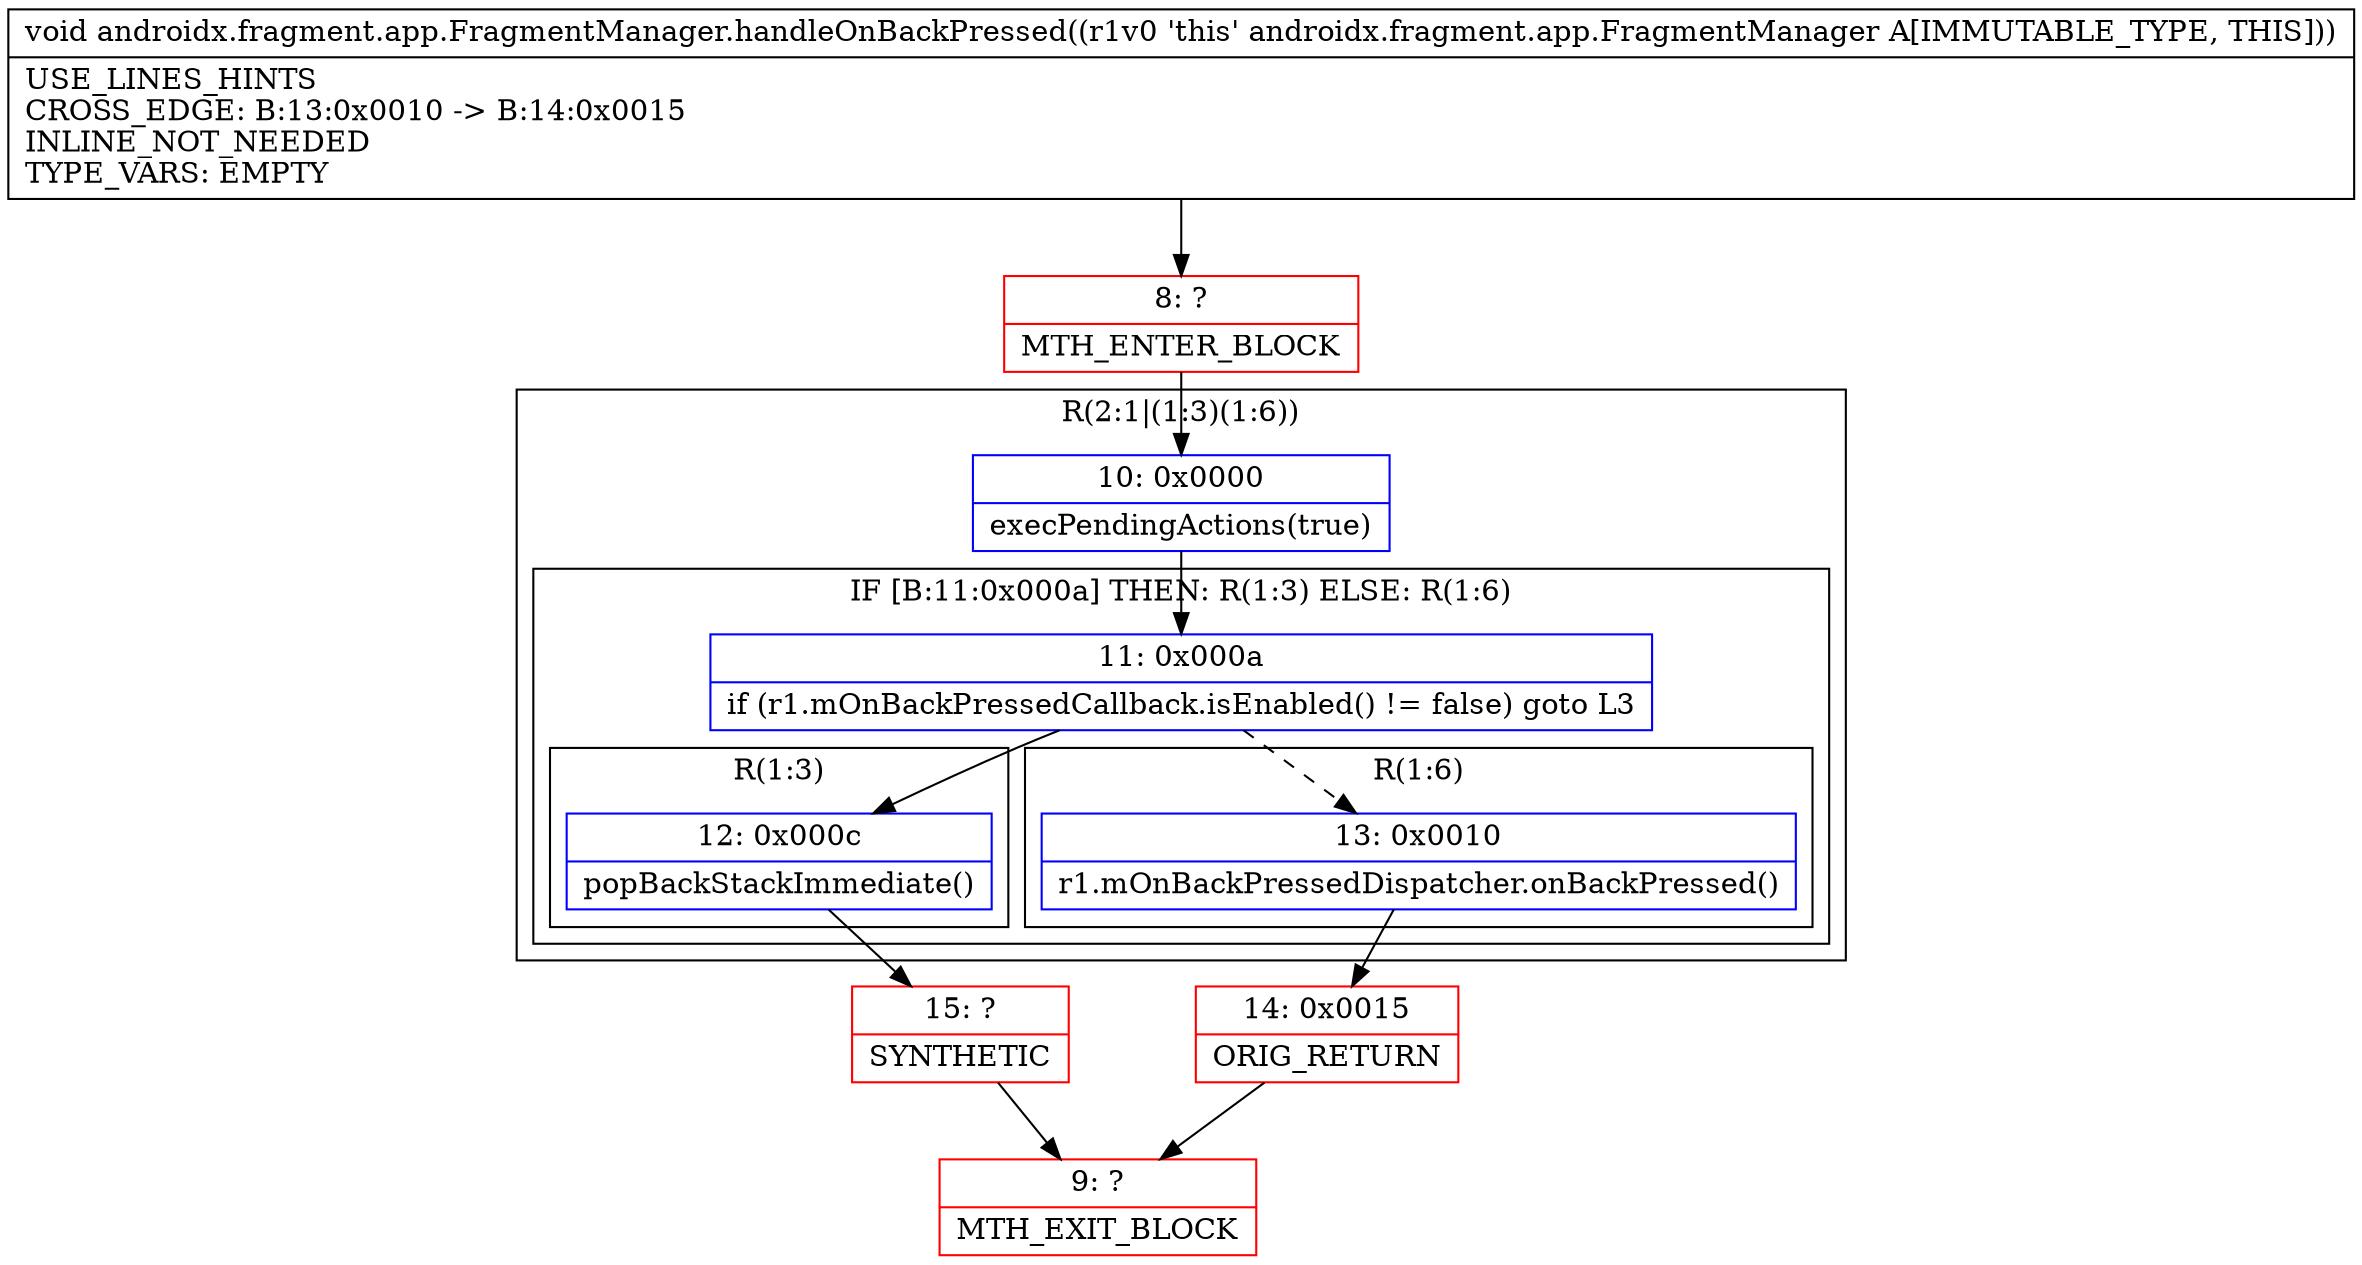 digraph "CFG forandroidx.fragment.app.FragmentManager.handleOnBackPressed()V" {
subgraph cluster_Region_890165587 {
label = "R(2:1|(1:3)(1:6))";
node [shape=record,color=blue];
Node_10 [shape=record,label="{10\:\ 0x0000|execPendingActions(true)\l}"];
subgraph cluster_IfRegion_319800627 {
label = "IF [B:11:0x000a] THEN: R(1:3) ELSE: R(1:6)";
node [shape=record,color=blue];
Node_11 [shape=record,label="{11\:\ 0x000a|if (r1.mOnBackPressedCallback.isEnabled() != false) goto L3\l}"];
subgraph cluster_Region_1704880999 {
label = "R(1:3)";
node [shape=record,color=blue];
Node_12 [shape=record,label="{12\:\ 0x000c|popBackStackImmediate()\l}"];
}
subgraph cluster_Region_1611810751 {
label = "R(1:6)";
node [shape=record,color=blue];
Node_13 [shape=record,label="{13\:\ 0x0010|r1.mOnBackPressedDispatcher.onBackPressed()\l}"];
}
}
}
Node_8 [shape=record,color=red,label="{8\:\ ?|MTH_ENTER_BLOCK\l}"];
Node_15 [shape=record,color=red,label="{15\:\ ?|SYNTHETIC\l}"];
Node_9 [shape=record,color=red,label="{9\:\ ?|MTH_EXIT_BLOCK\l}"];
Node_14 [shape=record,color=red,label="{14\:\ 0x0015|ORIG_RETURN\l}"];
MethodNode[shape=record,label="{void androidx.fragment.app.FragmentManager.handleOnBackPressed((r1v0 'this' androidx.fragment.app.FragmentManager A[IMMUTABLE_TYPE, THIS]))  | USE_LINES_HINTS\lCROSS_EDGE: B:13:0x0010 \-\> B:14:0x0015\lINLINE_NOT_NEEDED\lTYPE_VARS: EMPTY\l}"];
MethodNode -> Node_8;Node_10 -> Node_11;
Node_11 -> Node_12;
Node_11 -> Node_13[style=dashed];
Node_12 -> Node_15;
Node_13 -> Node_14;
Node_8 -> Node_10;
Node_15 -> Node_9;
Node_14 -> Node_9;
}

